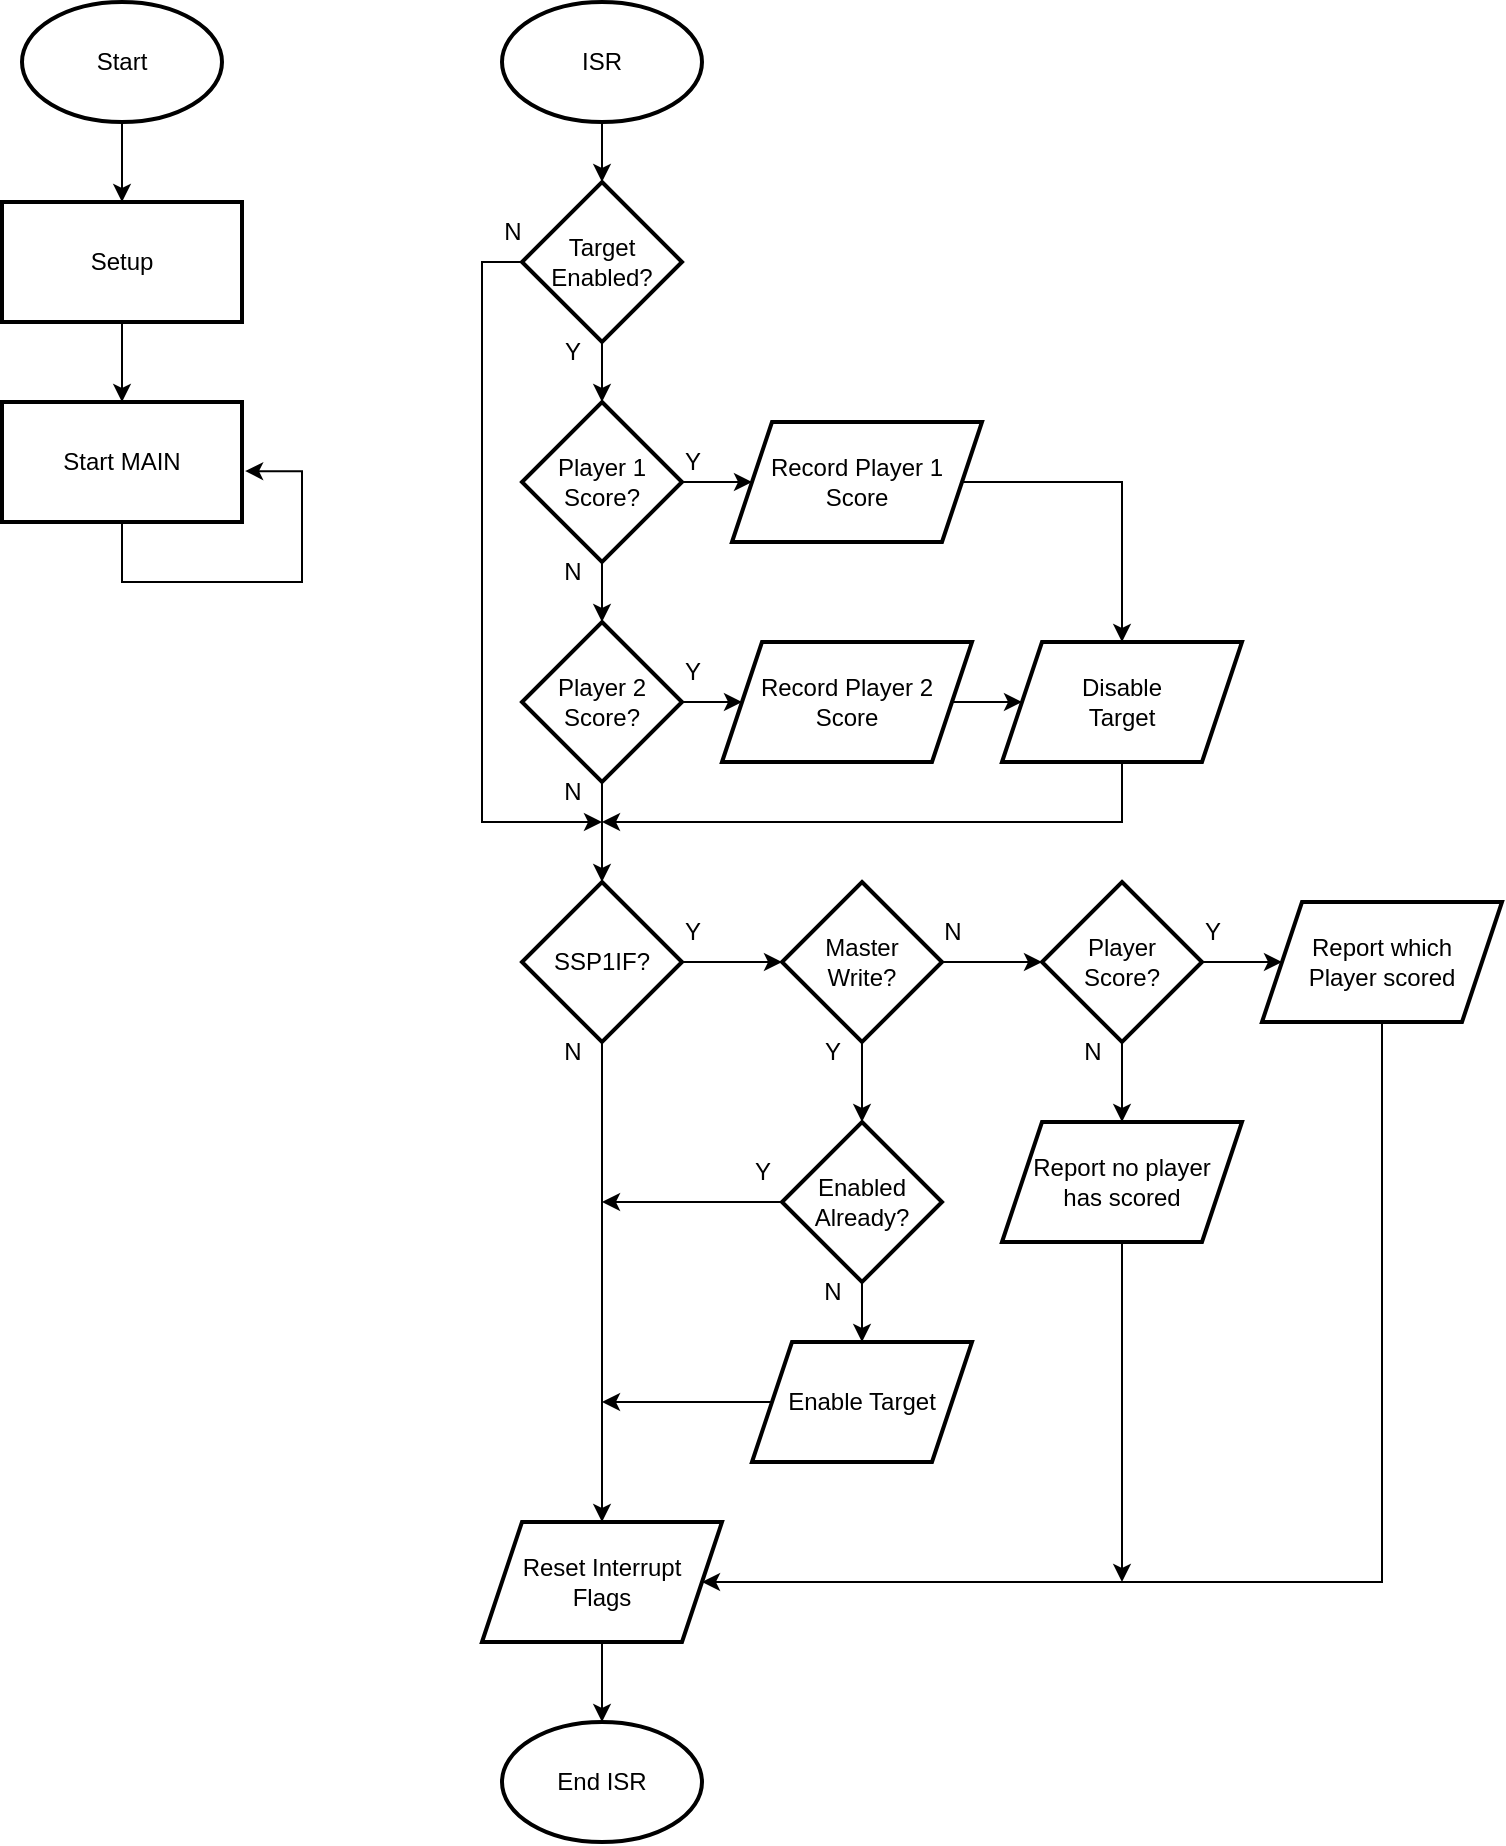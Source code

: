 <mxfile version="24.8.8">
  <diagram name="Page-1" id="Ot65Yj-j9cXuBnusAZyQ">
    <mxGraphModel grid="1" page="1" gridSize="10" guides="1" tooltips="1" connect="1" arrows="1" fold="1" pageScale="1" pageWidth="850" pageHeight="1100" math="0" shadow="0">
      <root>
        <mxCell id="0" />
        <mxCell id="1" parent="0" />
        <mxCell id="0Q2mUmNB3MQDMdZEaPB5-5" value="" style="edgeStyle=orthogonalEdgeStyle;rounded=0;orthogonalLoop=1;jettySize=auto;html=1;" edge="1" parent="1" source="0Q2mUmNB3MQDMdZEaPB5-1" target="0Q2mUmNB3MQDMdZEaPB5-4">
          <mxGeometry relative="1" as="geometry" />
        </mxCell>
        <mxCell id="0Q2mUmNB3MQDMdZEaPB5-1" value="Start" style="strokeWidth=2;html=1;shape=mxgraph.flowchart.start_1;whiteSpace=wrap;" vertex="1" parent="1">
          <mxGeometry x="40" y="30" width="100" height="60" as="geometry" />
        </mxCell>
        <mxCell id="0Q2mUmNB3MQDMdZEaPB5-7" value="" style="edgeStyle=orthogonalEdgeStyle;rounded=0;orthogonalLoop=1;jettySize=auto;html=1;" edge="1" parent="1" source="0Q2mUmNB3MQDMdZEaPB5-4" target="0Q2mUmNB3MQDMdZEaPB5-6">
          <mxGeometry relative="1" as="geometry" />
        </mxCell>
        <mxCell id="0Q2mUmNB3MQDMdZEaPB5-4" value="Setup" style="whiteSpace=wrap;html=1;strokeWidth=2;" vertex="1" parent="1">
          <mxGeometry x="30" y="130" width="120" height="60" as="geometry" />
        </mxCell>
        <mxCell id="0Q2mUmNB3MQDMdZEaPB5-8" style="edgeStyle=orthogonalEdgeStyle;rounded=0;orthogonalLoop=1;jettySize=auto;html=1;entryX=1.013;entryY=0.576;entryDx=0;entryDy=0;entryPerimeter=0;" edge="1" parent="1" source="0Q2mUmNB3MQDMdZEaPB5-6" target="0Q2mUmNB3MQDMdZEaPB5-6">
          <mxGeometry relative="1" as="geometry">
            <mxPoint x="140" y="360" as="targetPoint" />
            <Array as="points">
              <mxPoint x="90" y="320" />
              <mxPoint x="180" y="320" />
              <mxPoint x="180" y="265" />
            </Array>
          </mxGeometry>
        </mxCell>
        <mxCell id="0Q2mUmNB3MQDMdZEaPB5-6" value="Start MAIN" style="whiteSpace=wrap;html=1;strokeWidth=2;" vertex="1" parent="1">
          <mxGeometry x="30" y="230" width="120" height="60" as="geometry" />
        </mxCell>
        <mxCell id="0Q2mUmNB3MQDMdZEaPB5-40" value="" style="edgeStyle=orthogonalEdgeStyle;rounded=0;orthogonalLoop=1;jettySize=auto;html=1;" edge="1" parent="1" source="0Q2mUmNB3MQDMdZEaPB5-9" target="0Q2mUmNB3MQDMdZEaPB5-39">
          <mxGeometry relative="1" as="geometry" />
        </mxCell>
        <mxCell id="0Q2mUmNB3MQDMdZEaPB5-9" value="ISR" style="strokeWidth=2;html=1;shape=mxgraph.flowchart.start_1;whiteSpace=wrap;" vertex="1" parent="1">
          <mxGeometry x="280" y="30" width="100" height="60" as="geometry" />
        </mxCell>
        <mxCell id="0Q2mUmNB3MQDMdZEaPB5-15" value="" style="edgeStyle=orthogonalEdgeStyle;rounded=0;orthogonalLoop=1;jettySize=auto;html=1;" edge="1" parent="1" source="0Q2mUmNB3MQDMdZEaPB5-10" target="0Q2mUmNB3MQDMdZEaPB5-14">
          <mxGeometry relative="1" as="geometry" />
        </mxCell>
        <mxCell id="0Q2mUmNB3MQDMdZEaPB5-44" value="" style="edgeStyle=orthogonalEdgeStyle;rounded=0;orthogonalLoop=1;jettySize=auto;html=1;" edge="1" parent="1" source="0Q2mUmNB3MQDMdZEaPB5-10" target="0Q2mUmNB3MQDMdZEaPB5-43">
          <mxGeometry relative="1" as="geometry" />
        </mxCell>
        <mxCell id="0Q2mUmNB3MQDMdZEaPB5-10" value="Player 1&lt;div&gt;Score?&lt;/div&gt;" style="rhombus;whiteSpace=wrap;html=1;strokeWidth=2;" vertex="1" parent="1">
          <mxGeometry x="290" y="230" width="80" height="80" as="geometry" />
        </mxCell>
        <mxCell id="0Q2mUmNB3MQDMdZEaPB5-17" value="" style="edgeStyle=orthogonalEdgeStyle;rounded=0;orthogonalLoop=1;jettySize=auto;html=1;" edge="1" parent="1" source="0Q2mUmNB3MQDMdZEaPB5-14" target="0Q2mUmNB3MQDMdZEaPB5-16">
          <mxGeometry relative="1" as="geometry" />
        </mxCell>
        <mxCell id="0Q2mUmNB3MQDMdZEaPB5-46" value="" style="edgeStyle=orthogonalEdgeStyle;rounded=0;orthogonalLoop=1;jettySize=auto;html=1;" edge="1" parent="1" source="0Q2mUmNB3MQDMdZEaPB5-14" target="0Q2mUmNB3MQDMdZEaPB5-45">
          <mxGeometry relative="1" as="geometry" />
        </mxCell>
        <mxCell id="0Q2mUmNB3MQDMdZEaPB5-14" value="Player 2&lt;div&gt;Score?&lt;/div&gt;" style="rhombus;whiteSpace=wrap;html=1;strokeWidth=2;" vertex="1" parent="1">
          <mxGeometry x="290" y="340" width="80" height="80" as="geometry" />
        </mxCell>
        <mxCell id="0Q2mUmNB3MQDMdZEaPB5-19" value="" style="edgeStyle=orthogonalEdgeStyle;rounded=0;orthogonalLoop=1;jettySize=auto;html=1;" edge="1" parent="1" source="0Q2mUmNB3MQDMdZEaPB5-16" target="0Q2mUmNB3MQDMdZEaPB5-18">
          <mxGeometry relative="1" as="geometry" />
        </mxCell>
        <mxCell id="0Q2mUmNB3MQDMdZEaPB5-26" value="" style="edgeStyle=orthogonalEdgeStyle;rounded=0;orthogonalLoop=1;jettySize=auto;html=1;" edge="1" parent="1" source="0Q2mUmNB3MQDMdZEaPB5-16" target="0Q2mUmNB3MQDMdZEaPB5-25">
          <mxGeometry relative="1" as="geometry" />
        </mxCell>
        <mxCell id="0Q2mUmNB3MQDMdZEaPB5-16" value="SSP1IF?" style="rhombus;whiteSpace=wrap;html=1;strokeWidth=2;" vertex="1" parent="1">
          <mxGeometry x="290" y="470" width="80" height="80" as="geometry" />
        </mxCell>
        <mxCell id="0Q2mUmNB3MQDMdZEaPB5-21" value="" style="edgeStyle=orthogonalEdgeStyle;rounded=0;orthogonalLoop=1;jettySize=auto;html=1;" edge="1" parent="1" source="0Q2mUmNB3MQDMdZEaPB5-18" target="0Q2mUmNB3MQDMdZEaPB5-20">
          <mxGeometry relative="1" as="geometry" />
        </mxCell>
        <mxCell id="0Q2mUmNB3MQDMdZEaPB5-31" value="" style="edgeStyle=orthogonalEdgeStyle;rounded=0;orthogonalLoop=1;jettySize=auto;html=1;" edge="1" parent="1" source="0Q2mUmNB3MQDMdZEaPB5-18" target="0Q2mUmNB3MQDMdZEaPB5-30">
          <mxGeometry relative="1" as="geometry" />
        </mxCell>
        <mxCell id="0Q2mUmNB3MQDMdZEaPB5-18" value="Master&lt;div&gt;Write?&lt;/div&gt;" style="rhombus;whiteSpace=wrap;html=1;strokeWidth=2;" vertex="1" parent="1">
          <mxGeometry x="420" y="470" width="80" height="80" as="geometry" />
        </mxCell>
        <mxCell id="0Q2mUmNB3MQDMdZEaPB5-23" value="" style="edgeStyle=orthogonalEdgeStyle;rounded=0;orthogonalLoop=1;jettySize=auto;html=1;" edge="1" parent="1" source="0Q2mUmNB3MQDMdZEaPB5-20" target="0Q2mUmNB3MQDMdZEaPB5-22">
          <mxGeometry relative="1" as="geometry" />
        </mxCell>
        <mxCell id="0Q2mUmNB3MQDMdZEaPB5-29" style="edgeStyle=orthogonalEdgeStyle;rounded=0;orthogonalLoop=1;jettySize=auto;html=1;" edge="1" parent="1" source="0Q2mUmNB3MQDMdZEaPB5-20">
          <mxGeometry relative="1" as="geometry">
            <mxPoint x="330" y="630" as="targetPoint" />
          </mxGeometry>
        </mxCell>
        <mxCell id="0Q2mUmNB3MQDMdZEaPB5-20" value="Enabled&lt;div&gt;Already?&lt;/div&gt;" style="rhombus;whiteSpace=wrap;html=1;strokeWidth=2;" vertex="1" parent="1">
          <mxGeometry x="420" y="590" width="80" height="80" as="geometry" />
        </mxCell>
        <mxCell id="0Q2mUmNB3MQDMdZEaPB5-28" value="" style="edgeStyle=orthogonalEdgeStyle;rounded=0;orthogonalLoop=1;jettySize=auto;html=1;" edge="1" parent="1" source="0Q2mUmNB3MQDMdZEaPB5-22">
          <mxGeometry relative="1" as="geometry">
            <mxPoint x="330" y="730" as="targetPoint" />
          </mxGeometry>
        </mxCell>
        <mxCell id="0Q2mUmNB3MQDMdZEaPB5-22" value="Enable Target" style="shape=parallelogram;perimeter=parallelogramPerimeter;whiteSpace=wrap;html=1;fixedSize=1;strokeWidth=2;" vertex="1" parent="1">
          <mxGeometry x="405" y="700" width="110" height="60" as="geometry" />
        </mxCell>
        <mxCell id="0Q2mUmNB3MQDMdZEaPB5-24" value="End ISR" style="strokeWidth=2;html=1;shape=mxgraph.flowchart.start_1;whiteSpace=wrap;" vertex="1" parent="1">
          <mxGeometry x="280" y="890" width="100" height="60" as="geometry" />
        </mxCell>
        <mxCell id="0Q2mUmNB3MQDMdZEaPB5-27" style="edgeStyle=orthogonalEdgeStyle;rounded=0;orthogonalLoop=1;jettySize=auto;html=1;entryX=0.5;entryY=0;entryDx=0;entryDy=0;entryPerimeter=0;" edge="1" parent="1" source="0Q2mUmNB3MQDMdZEaPB5-25" target="0Q2mUmNB3MQDMdZEaPB5-24">
          <mxGeometry relative="1" as="geometry">
            <mxPoint x="330" y="870" as="targetPoint" />
          </mxGeometry>
        </mxCell>
        <mxCell id="0Q2mUmNB3MQDMdZEaPB5-25" value="Reset Interrupt&lt;div&gt;Flags&lt;/div&gt;" style="shape=parallelogram;perimeter=parallelogramPerimeter;whiteSpace=wrap;html=1;fixedSize=1;strokeWidth=2;" vertex="1" parent="1">
          <mxGeometry x="270" y="790" width="120" height="60" as="geometry" />
        </mxCell>
        <mxCell id="0Q2mUmNB3MQDMdZEaPB5-35" value="" style="edgeStyle=orthogonalEdgeStyle;rounded=0;orthogonalLoop=1;jettySize=auto;html=1;" edge="1" parent="1" source="0Q2mUmNB3MQDMdZEaPB5-30" target="0Q2mUmNB3MQDMdZEaPB5-32">
          <mxGeometry relative="1" as="geometry" />
        </mxCell>
        <mxCell id="0Q2mUmNB3MQDMdZEaPB5-37" value="" style="edgeStyle=orthogonalEdgeStyle;rounded=0;orthogonalLoop=1;jettySize=auto;html=1;" edge="1" parent="1" source="0Q2mUmNB3MQDMdZEaPB5-30" target="0Q2mUmNB3MQDMdZEaPB5-36">
          <mxGeometry relative="1" as="geometry" />
        </mxCell>
        <mxCell id="0Q2mUmNB3MQDMdZEaPB5-30" value="Player&lt;div&gt;Score?&lt;/div&gt;" style="rhombus;whiteSpace=wrap;html=1;strokeWidth=2;" vertex="1" parent="1">
          <mxGeometry x="550" y="470" width="80" height="80" as="geometry" />
        </mxCell>
        <mxCell id="0Q2mUmNB3MQDMdZEaPB5-34" style="edgeStyle=orthogonalEdgeStyle;rounded=0;orthogonalLoop=1;jettySize=auto;html=1;entryX=1;entryY=0.5;entryDx=0;entryDy=0;" edge="1" parent="1" source="0Q2mUmNB3MQDMdZEaPB5-32" target="0Q2mUmNB3MQDMdZEaPB5-25">
          <mxGeometry relative="1" as="geometry">
            <mxPoint x="720" y="680" as="targetPoint" />
            <Array as="points">
              <mxPoint x="720" y="820" />
            </Array>
          </mxGeometry>
        </mxCell>
        <mxCell id="0Q2mUmNB3MQDMdZEaPB5-32" value="Report which&lt;div&gt;Player scored&lt;/div&gt;" style="shape=parallelogram;perimeter=parallelogramPerimeter;whiteSpace=wrap;html=1;fixedSize=1;strokeWidth=2;" vertex="1" parent="1">
          <mxGeometry x="660" y="480" width="120" height="60" as="geometry" />
        </mxCell>
        <mxCell id="0Q2mUmNB3MQDMdZEaPB5-38" style="edgeStyle=orthogonalEdgeStyle;rounded=0;orthogonalLoop=1;jettySize=auto;html=1;" edge="1" parent="1" source="0Q2mUmNB3MQDMdZEaPB5-36">
          <mxGeometry relative="1" as="geometry">
            <mxPoint x="590" y="820" as="targetPoint" />
          </mxGeometry>
        </mxCell>
        <mxCell id="0Q2mUmNB3MQDMdZEaPB5-36" value="Report no player&lt;div&gt;has scored&lt;/div&gt;" style="shape=parallelogram;perimeter=parallelogramPerimeter;whiteSpace=wrap;html=1;fixedSize=1;strokeWidth=2;" vertex="1" parent="1">
          <mxGeometry x="530" y="590" width="120" height="60" as="geometry" />
        </mxCell>
        <mxCell id="0Q2mUmNB3MQDMdZEaPB5-41" value="" style="edgeStyle=orthogonalEdgeStyle;rounded=0;orthogonalLoop=1;jettySize=auto;html=1;" edge="1" parent="1" source="0Q2mUmNB3MQDMdZEaPB5-39" target="0Q2mUmNB3MQDMdZEaPB5-10">
          <mxGeometry relative="1" as="geometry" />
        </mxCell>
        <mxCell id="0Q2mUmNB3MQDMdZEaPB5-42" style="edgeStyle=orthogonalEdgeStyle;rounded=0;orthogonalLoop=1;jettySize=auto;html=1;exitX=0;exitY=0.5;exitDx=0;exitDy=0;" edge="1" parent="1" source="0Q2mUmNB3MQDMdZEaPB5-39">
          <mxGeometry relative="1" as="geometry">
            <mxPoint x="330" y="440" as="targetPoint" />
            <Array as="points">
              <mxPoint x="270" y="160" />
              <mxPoint x="270" y="440" />
            </Array>
          </mxGeometry>
        </mxCell>
        <mxCell id="0Q2mUmNB3MQDMdZEaPB5-39" value="Target&lt;div&gt;Enabled?&lt;/div&gt;" style="rhombus;whiteSpace=wrap;html=1;strokeWidth=2;" vertex="1" parent="1">
          <mxGeometry x="290" y="120" width="80" height="80" as="geometry" />
        </mxCell>
        <mxCell id="0Q2mUmNB3MQDMdZEaPB5-50" style="edgeStyle=orthogonalEdgeStyle;rounded=0;orthogonalLoop=1;jettySize=auto;html=1;entryX=0.5;entryY=0;entryDx=0;entryDy=0;" edge="1" parent="1" source="0Q2mUmNB3MQDMdZEaPB5-43" target="0Q2mUmNB3MQDMdZEaPB5-47">
          <mxGeometry relative="1" as="geometry" />
        </mxCell>
        <mxCell id="0Q2mUmNB3MQDMdZEaPB5-43" value="Record Player 1&lt;div&gt;Score&lt;/div&gt;" style="shape=parallelogram;perimeter=parallelogramPerimeter;whiteSpace=wrap;html=1;fixedSize=1;strokeWidth=2;" vertex="1" parent="1">
          <mxGeometry x="395" y="240" width="125" height="60" as="geometry" />
        </mxCell>
        <mxCell id="0Q2mUmNB3MQDMdZEaPB5-48" value="" style="edgeStyle=orthogonalEdgeStyle;rounded=0;orthogonalLoop=1;jettySize=auto;html=1;" edge="1" parent="1" source="0Q2mUmNB3MQDMdZEaPB5-45" target="0Q2mUmNB3MQDMdZEaPB5-47">
          <mxGeometry relative="1" as="geometry" />
        </mxCell>
        <mxCell id="0Q2mUmNB3MQDMdZEaPB5-45" value="Record Player 2&lt;div&gt;Score&lt;/div&gt;" style="shape=parallelogram;perimeter=parallelogramPerimeter;whiteSpace=wrap;html=1;fixedSize=1;strokeWidth=2;" vertex="1" parent="1">
          <mxGeometry x="390" y="350" width="125" height="60" as="geometry" />
        </mxCell>
        <mxCell id="0Q2mUmNB3MQDMdZEaPB5-49" style="edgeStyle=orthogonalEdgeStyle;rounded=0;orthogonalLoop=1;jettySize=auto;html=1;" edge="1" parent="1" source="0Q2mUmNB3MQDMdZEaPB5-47">
          <mxGeometry relative="1" as="geometry">
            <mxPoint x="330" y="440" as="targetPoint" />
            <Array as="points">
              <mxPoint x="590" y="440" />
            </Array>
          </mxGeometry>
        </mxCell>
        <mxCell id="0Q2mUmNB3MQDMdZEaPB5-47" value="Disable&lt;div&gt;Target&lt;/div&gt;" style="shape=parallelogram;perimeter=parallelogramPerimeter;whiteSpace=wrap;html=1;fixedSize=1;strokeWidth=2;" vertex="1" parent="1">
          <mxGeometry x="530" y="350" width="120" height="60" as="geometry" />
        </mxCell>
        <mxCell id="0Q2mUmNB3MQDMdZEaPB5-51" value="Y" style="text;html=1;align=center;verticalAlign=middle;resizable=0;points=[];autosize=1;strokeColor=none;fillColor=none;" vertex="1" parent="1">
          <mxGeometry x="360" y="245" width="30" height="30" as="geometry" />
        </mxCell>
        <mxCell id="0Q2mUmNB3MQDMdZEaPB5-52" value="Y" style="text;html=1;align=center;verticalAlign=middle;resizable=0;points=[];autosize=1;strokeColor=none;fillColor=none;" vertex="1" parent="1">
          <mxGeometry x="300" y="190" width="30" height="30" as="geometry" />
        </mxCell>
        <mxCell id="0Q2mUmNB3MQDMdZEaPB5-54" value="Y" style="text;html=1;align=center;verticalAlign=middle;resizable=0;points=[];autosize=1;strokeColor=none;fillColor=none;" vertex="1" parent="1">
          <mxGeometry x="360" y="350" width="30" height="30" as="geometry" />
        </mxCell>
        <mxCell id="0Q2mUmNB3MQDMdZEaPB5-55" value="Y" style="text;html=1;align=center;verticalAlign=middle;resizable=0;points=[];autosize=1;strokeColor=none;fillColor=none;" vertex="1" parent="1">
          <mxGeometry x="360" y="480" width="30" height="30" as="geometry" />
        </mxCell>
        <mxCell id="0Q2mUmNB3MQDMdZEaPB5-56" value="Y" style="text;html=1;align=center;verticalAlign=middle;resizable=0;points=[];autosize=1;strokeColor=none;fillColor=none;" vertex="1" parent="1">
          <mxGeometry x="430" y="540" width="30" height="30" as="geometry" />
        </mxCell>
        <mxCell id="0Q2mUmNB3MQDMdZEaPB5-57" value="Y" style="text;html=1;align=center;verticalAlign=middle;resizable=0;points=[];autosize=1;strokeColor=none;fillColor=none;" vertex="1" parent="1">
          <mxGeometry x="620" y="480" width="30" height="30" as="geometry" />
        </mxCell>
        <mxCell id="0Q2mUmNB3MQDMdZEaPB5-58" value="Y" style="text;html=1;align=center;verticalAlign=middle;resizable=0;points=[];autosize=1;strokeColor=none;fillColor=none;" vertex="1" parent="1">
          <mxGeometry x="395" y="600" width="30" height="30" as="geometry" />
        </mxCell>
        <mxCell id="0Q2mUmNB3MQDMdZEaPB5-59" value="N" style="text;html=1;align=center;verticalAlign=middle;resizable=0;points=[];autosize=1;strokeColor=none;fillColor=none;" vertex="1" parent="1">
          <mxGeometry x="270" y="130" width="30" height="30" as="geometry" />
        </mxCell>
        <mxCell id="0Q2mUmNB3MQDMdZEaPB5-60" value="N" style="text;html=1;align=center;verticalAlign=middle;resizable=0;points=[];autosize=1;strokeColor=none;fillColor=none;" vertex="1" parent="1">
          <mxGeometry x="300" y="300" width="30" height="30" as="geometry" />
        </mxCell>
        <mxCell id="0Q2mUmNB3MQDMdZEaPB5-61" value="N" style="text;html=1;align=center;verticalAlign=middle;resizable=0;points=[];autosize=1;strokeColor=none;fillColor=none;" vertex="1" parent="1">
          <mxGeometry x="300" y="410" width="30" height="30" as="geometry" />
        </mxCell>
        <mxCell id="0Q2mUmNB3MQDMdZEaPB5-62" value="N" style="text;html=1;align=center;verticalAlign=middle;resizable=0;points=[];autosize=1;strokeColor=none;fillColor=none;" vertex="1" parent="1">
          <mxGeometry x="300" y="540" width="30" height="30" as="geometry" />
        </mxCell>
        <mxCell id="0Q2mUmNB3MQDMdZEaPB5-63" value="N" style="text;html=1;align=center;verticalAlign=middle;resizable=0;points=[];autosize=1;strokeColor=none;fillColor=none;" vertex="1" parent="1">
          <mxGeometry x="490" y="480" width="30" height="30" as="geometry" />
        </mxCell>
        <mxCell id="0Q2mUmNB3MQDMdZEaPB5-64" value="N" style="text;html=1;align=center;verticalAlign=middle;resizable=0;points=[];autosize=1;strokeColor=none;fillColor=none;" vertex="1" parent="1">
          <mxGeometry x="560" y="540" width="30" height="30" as="geometry" />
        </mxCell>
        <mxCell id="0Q2mUmNB3MQDMdZEaPB5-65" value="N" style="text;html=1;align=center;verticalAlign=middle;resizable=0;points=[];autosize=1;strokeColor=none;fillColor=none;" vertex="1" parent="1">
          <mxGeometry x="430" y="660" width="30" height="30" as="geometry" />
        </mxCell>
      </root>
    </mxGraphModel>
  </diagram>
</mxfile>
